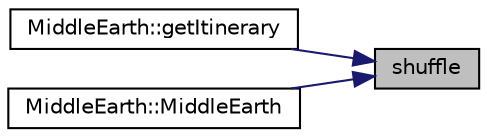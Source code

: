 digraph "shuffle"
{
 // LATEX_PDF_SIZE
  edge [fontname="Helvetica",fontsize="10",labelfontname="Helvetica",labelfontsize="10"];
  node [fontname="Helvetica",fontsize="10",shape=record];
  rankdir="RL";
  Node1 [label="shuffle",height=0.2,width=0.4,color="black", fillcolor="grey75", style="filled", fontcolor="black",tooltip=" "];
  Node1 -> Node2 [dir="back",color="midnightblue",fontsize="10",style="solid",fontname="Helvetica"];
  Node2 [label="MiddleEarth::getItinerary",height=0.2,width=0.4,color="black", fillcolor="white", style="filled",URL="$classMiddleEarth.html#ad730d037c3946ec1129657fc5e0cb353",tooltip=" "];
  Node1 -> Node3 [dir="back",color="midnightblue",fontsize="10",style="solid",fontname="Helvetica"];
  Node3 [label="MiddleEarth::MiddleEarth",height=0.2,width=0.4,color="black", fillcolor="white", style="filled",URL="$classMiddleEarth.html#ad8fe036789b54f21f826fa0abdc06580",tooltip=" "];
}
